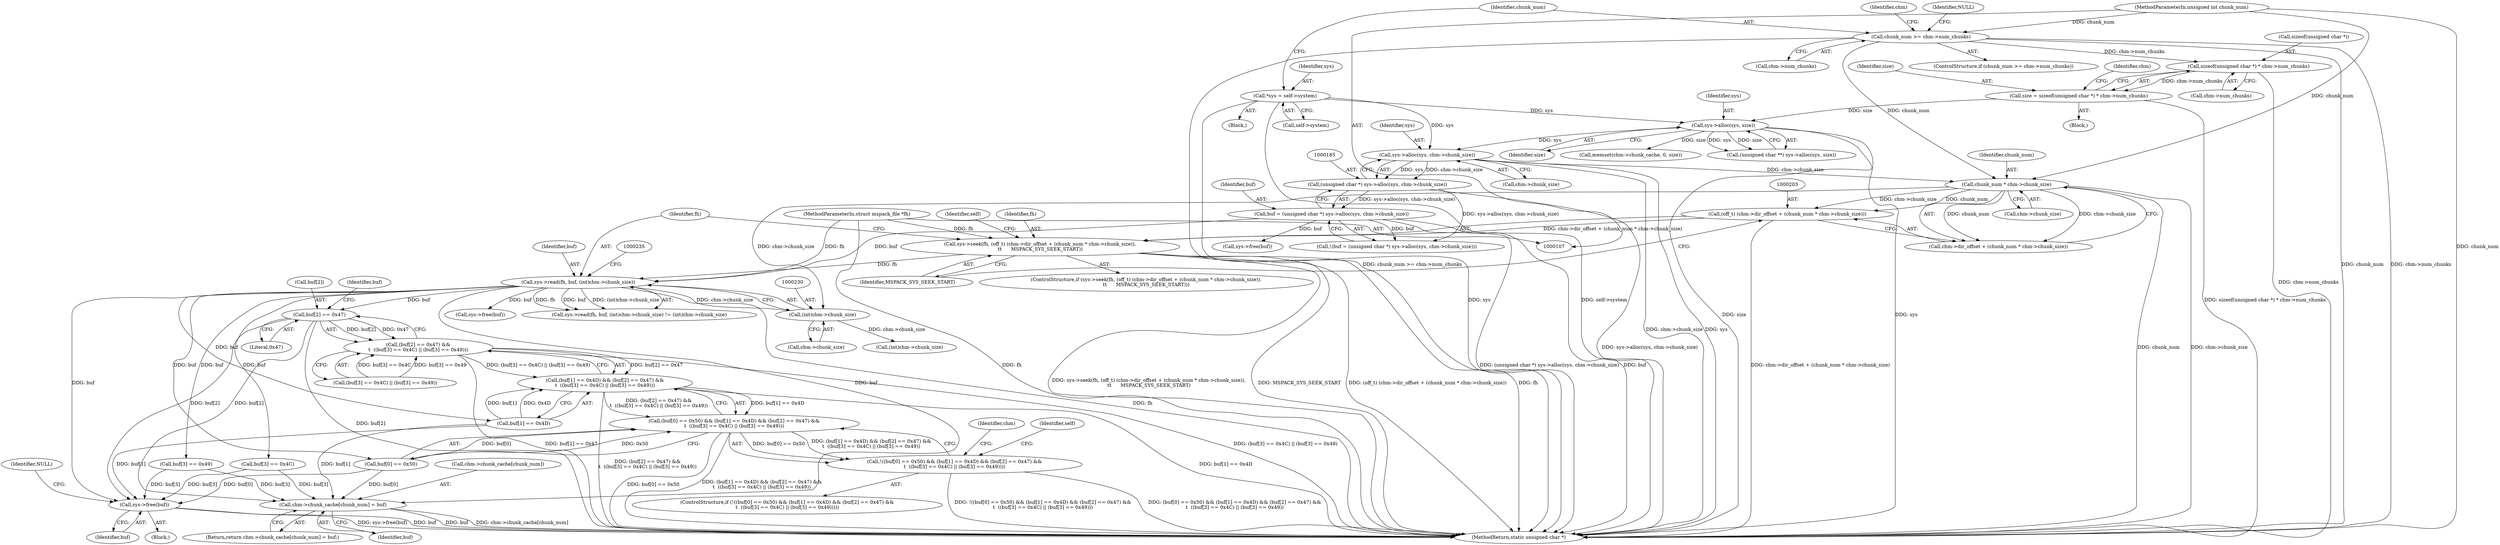 digraph "0_libmspack_72e70a921f0f07fee748aec2274b30784e1d312a_0@array" {
"1000264" [label="(Call,buf[2] == 0x47)"];
"1000226" [label="(Call,sys->read(fh, buf, (int)chm->chunk_size))"];
"1000200" [label="(Call,sys->seek(fh, (off_t) (chm->dir_offset + (chunk_num * chm->chunk_size)),\n\t\t      MSPACK_SYS_SEEK_START))"];
"1000110" [label="(MethodParameterIn,struct mspack_file *fh)"];
"1000202" [label="(Call,(off_t) (chm->dir_offset + (chunk_num * chm->chunk_size)))"];
"1000208" [label="(Call,chunk_num * chm->chunk_size)"];
"1000121" [label="(Call,chunk_num >= chm->num_chunks)"];
"1000111" [label="(MethodParameterIn,unsigned int chunk_num)"];
"1000186" [label="(Call,sys->alloc(sys, chm->chunk_size))"];
"1000151" [label="(Call,sys->alloc(sys, size))"];
"1000114" [label="(Call,*sys = self->system)"];
"1000135" [label="(Call,size = sizeof(unsigned char *) * chm->num_chunks)"];
"1000137" [label="(Call,sizeof(unsigned char *) * chm->num_chunks)"];
"1000182" [label="(Call,buf = (unsigned char *) sys->alloc(sys, chm->chunk_size))"];
"1000184" [label="(Call,(unsigned char *) sys->alloc(sys, chm->chunk_size))"];
"1000229" [label="(Call,(int)chm->chunk_size)"];
"1000263" [label="(Call,(buf[2] == 0x47) &&\n\t  ((buf[3] == 0x4C) || (buf[3] == 0x49)))"];
"1000257" [label="(Call,(buf[1] == 0x4D) && (buf[2] == 0x47) &&\n\t  ((buf[3] == 0x4C) || (buf[3] == 0x49)))"];
"1000251" [label="(Call,(buf[0] == 0x50) && (buf[1] == 0x4D) && (buf[2] == 0x47) &&\n\t  ((buf[3] == 0x4C) || (buf[3] == 0x49)))"];
"1000250" [label="(Call,!((buf[0] == 0x50) && (buf[1] == 0x4D) && (buf[2] == 0x47) &&\n\t  ((buf[3] == 0x4C) || (buf[3] == 0x49))))"];
"1000286" [label="(Call,sys->free(buf))"];
"1000291" [label="(Call,chm->chunk_cache[chunk_num] = buf)"];
"1000140" [label="(Call,chm->num_chunks)"];
"1000292" [label="(Call,chm->chunk_cache[chunk_num])"];
"1000112" [label="(Block,)"];
"1000272" [label="(Identifier,buf)"];
"1000275" [label="(Call,buf[3] == 0x49)"];
"1000122" [label="(Identifier,chunk_num)"];
"1000231" [label="(Call,chm->chunk_size)"];
"1000269" [label="(Call,(buf[3] == 0x4C) || (buf[3] == 0x49))"];
"1000229" [label="(Call,(int)chm->chunk_size)"];
"1000183" [label="(Identifier,buf)"];
"1000280" [label="(Block,)"];
"1000116" [label="(Call,self->system)"];
"1000245" [label="(Call,sys->free(buf))"];
"1000251" [label="(Call,(buf[0] == 0x50) && (buf[1] == 0x4D) && (buf[2] == 0x47) &&\n\t  ((buf[3] == 0x4C) || (buf[3] == 0x49)))"];
"1000114" [label="(Call,*sys = self->system)"];
"1000227" [label="(Identifier,fh)"];
"1000200" [label="(Call,sys->seek(fh, (off_t) (chm->dir_offset + (chunk_num * chm->chunk_size)),\n\t\t      MSPACK_SYS_SEEK_START))"];
"1000263" [label="(Call,(buf[2] == 0x47) &&\n\t  ((buf[3] == 0x4C) || (buf[3] == 0x49)))"];
"1000152" [label="(Identifier,sys)"];
"1000111" [label="(MethodParameterIn,unsigned int chunk_num)"];
"1000270" [label="(Call,buf[3] == 0x4C)"];
"1000187" [label="(Identifier,sys)"];
"1000147" [label="(Identifier,chm)"];
"1000286" [label="(Call,sys->free(buf))"];
"1000213" [label="(Identifier,MSPACK_SYS_SEEK_START)"];
"1000252" [label="(Call,buf[0] == 0x50)"];
"1000249" [label="(ControlStructure,if (!((buf[0] == 0x50) && (buf[1] == 0x4D) && (buf[2] == 0x47) &&\n\t  ((buf[3] == 0x4C) || (buf[3] == 0x49)))))"];
"1000294" [label="(Identifier,chm)"];
"1000225" [label="(Call,sys->read(fh, buf, (int)chm->chunk_size) != (int)chm->chunk_size)"];
"1000133" [label="(Block,)"];
"1000208" [label="(Call,chunk_num * chm->chunk_size)"];
"1000209" [label="(Identifier,chunk_num)"];
"1000283" [label="(Identifier,self)"];
"1000186" [label="(Call,sys->alloc(sys, chm->chunk_size))"];
"1000151" [label="(Call,sys->alloc(sys, size))"];
"1000226" [label="(Call,sys->read(fh, buf, (int)chm->chunk_size))"];
"1000110" [label="(MethodParameterIn,struct mspack_file *fh)"];
"1000210" [label="(Call,chm->chunk_size)"];
"1000181" [label="(Call,!(buf = (unsigned char *) sys->alloc(sys, chm->chunk_size)))"];
"1000287" [label="(Identifier,buf)"];
"1000131" [label="(Identifier,chm)"];
"1000136" [label="(Identifier,size)"];
"1000264" [label="(Call,buf[2] == 0x47)"];
"1000199" [label="(ControlStructure,if (sys->seek(fh, (off_t) (chm->dir_offset + (chunk_num * chm->chunk_size)),\n\t\t      MSPACK_SYS_SEEK_START)))"];
"1000115" [label="(Identifier,sys)"];
"1000138" [label="(Call,sizeof(unsigned char *))"];
"1000137" [label="(Call,sizeof(unsigned char *) * chm->num_chunks)"];
"1000289" [label="(Identifier,NULL)"];
"1000149" [label="(Call,(unsigned char **) sys->alloc(sys, size))"];
"1000202" [label="(Call,(off_t) (chm->dir_offset + (chunk_num * chm->chunk_size)))"];
"1000217" [label="(Identifier,self)"];
"1000121" [label="(Call,chunk_num >= chm->num_chunks)"];
"1000153" [label="(Identifier,size)"];
"1000162" [label="(Call,memset(chm->chunk_cache, 0, size))"];
"1000265" [label="(Call,buf[2])"];
"1000188" [label="(Call,chm->chunk_size)"];
"1000123" [label="(Call,chm->num_chunks)"];
"1000204" [label="(Call,chm->dir_offset + (chunk_num * chm->chunk_size))"];
"1000220" [label="(Call,sys->free(buf))"];
"1000135" [label="(Call,size = sizeof(unsigned char *) * chm->num_chunks)"];
"1000201" [label="(Identifier,fh)"];
"1000228" [label="(Identifier,buf)"];
"1000184" [label="(Call,(unsigned char *) sys->alloc(sys, chm->chunk_size))"];
"1000291" [label="(Call,chm->chunk_cache[chunk_num] = buf)"];
"1000127" [label="(Identifier,NULL)"];
"1000234" [label="(Call,(int)chm->chunk_size)"];
"1000120" [label="(ControlStructure,if (chunk_num >= chm->num_chunks))"];
"1000250" [label="(Call,!((buf[0] == 0x50) && (buf[1] == 0x4D) && (buf[2] == 0x47) &&\n\t  ((buf[3] == 0x4C) || (buf[3] == 0x49))))"];
"1000182" [label="(Call,buf = (unsigned char *) sys->alloc(sys, chm->chunk_size))"];
"1000298" [label="(MethodReturn,static unsigned char *)"];
"1000257" [label="(Call,(buf[1] == 0x4D) && (buf[2] == 0x47) &&\n\t  ((buf[3] == 0x4C) || (buf[3] == 0x49)))"];
"1000258" [label="(Call,buf[1] == 0x4D)"];
"1000290" [label="(Return,return chm->chunk_cache[chunk_num] = buf;)"];
"1000268" [label="(Literal,0x47)"];
"1000297" [label="(Identifier,buf)"];
"1000264" -> "1000263"  [label="AST: "];
"1000264" -> "1000268"  [label="CFG: "];
"1000265" -> "1000264"  [label="AST: "];
"1000268" -> "1000264"  [label="AST: "];
"1000272" -> "1000264"  [label="CFG: "];
"1000263" -> "1000264"  [label="CFG: "];
"1000264" -> "1000298"  [label="DDG: buf[2]"];
"1000264" -> "1000263"  [label="DDG: buf[2]"];
"1000264" -> "1000263"  [label="DDG: 0x47"];
"1000226" -> "1000264"  [label="DDG: buf"];
"1000264" -> "1000286"  [label="DDG: buf[2]"];
"1000264" -> "1000291"  [label="DDG: buf[2]"];
"1000226" -> "1000225"  [label="AST: "];
"1000226" -> "1000229"  [label="CFG: "];
"1000227" -> "1000226"  [label="AST: "];
"1000228" -> "1000226"  [label="AST: "];
"1000229" -> "1000226"  [label="AST: "];
"1000235" -> "1000226"  [label="CFG: "];
"1000226" -> "1000298"  [label="DDG: fh"];
"1000226" -> "1000225"  [label="DDG: fh"];
"1000226" -> "1000225"  [label="DDG: buf"];
"1000226" -> "1000225"  [label="DDG: (int)chm->chunk_size"];
"1000200" -> "1000226"  [label="DDG: fh"];
"1000110" -> "1000226"  [label="DDG: fh"];
"1000182" -> "1000226"  [label="DDG: buf"];
"1000229" -> "1000226"  [label="DDG: chm->chunk_size"];
"1000226" -> "1000245"  [label="DDG: buf"];
"1000226" -> "1000252"  [label="DDG: buf"];
"1000226" -> "1000258"  [label="DDG: buf"];
"1000226" -> "1000270"  [label="DDG: buf"];
"1000226" -> "1000275"  [label="DDG: buf"];
"1000226" -> "1000286"  [label="DDG: buf"];
"1000226" -> "1000291"  [label="DDG: buf"];
"1000200" -> "1000199"  [label="AST: "];
"1000200" -> "1000213"  [label="CFG: "];
"1000201" -> "1000200"  [label="AST: "];
"1000202" -> "1000200"  [label="AST: "];
"1000213" -> "1000200"  [label="AST: "];
"1000217" -> "1000200"  [label="CFG: "];
"1000227" -> "1000200"  [label="CFG: "];
"1000200" -> "1000298"  [label="DDG: fh"];
"1000200" -> "1000298"  [label="DDG: sys->seek(fh, (off_t) (chm->dir_offset + (chunk_num * chm->chunk_size)),\n\t\t      MSPACK_SYS_SEEK_START)"];
"1000200" -> "1000298"  [label="DDG: MSPACK_SYS_SEEK_START"];
"1000200" -> "1000298"  [label="DDG: (off_t) (chm->dir_offset + (chunk_num * chm->chunk_size))"];
"1000110" -> "1000200"  [label="DDG: fh"];
"1000202" -> "1000200"  [label="DDG: chm->dir_offset + (chunk_num * chm->chunk_size)"];
"1000110" -> "1000107"  [label="AST: "];
"1000110" -> "1000298"  [label="DDG: fh"];
"1000202" -> "1000204"  [label="CFG: "];
"1000203" -> "1000202"  [label="AST: "];
"1000204" -> "1000202"  [label="AST: "];
"1000213" -> "1000202"  [label="CFG: "];
"1000202" -> "1000298"  [label="DDG: chm->dir_offset + (chunk_num * chm->chunk_size)"];
"1000208" -> "1000202"  [label="DDG: chunk_num"];
"1000208" -> "1000202"  [label="DDG: chm->chunk_size"];
"1000208" -> "1000204"  [label="AST: "];
"1000208" -> "1000210"  [label="CFG: "];
"1000209" -> "1000208"  [label="AST: "];
"1000210" -> "1000208"  [label="AST: "];
"1000204" -> "1000208"  [label="CFG: "];
"1000208" -> "1000298"  [label="DDG: chunk_num"];
"1000208" -> "1000298"  [label="DDG: chm->chunk_size"];
"1000208" -> "1000204"  [label="DDG: chunk_num"];
"1000208" -> "1000204"  [label="DDG: chm->chunk_size"];
"1000121" -> "1000208"  [label="DDG: chunk_num"];
"1000111" -> "1000208"  [label="DDG: chunk_num"];
"1000186" -> "1000208"  [label="DDG: chm->chunk_size"];
"1000208" -> "1000229"  [label="DDG: chm->chunk_size"];
"1000121" -> "1000120"  [label="AST: "];
"1000121" -> "1000123"  [label="CFG: "];
"1000122" -> "1000121"  [label="AST: "];
"1000123" -> "1000121"  [label="AST: "];
"1000127" -> "1000121"  [label="CFG: "];
"1000131" -> "1000121"  [label="CFG: "];
"1000121" -> "1000298"  [label="DDG: chm->num_chunks"];
"1000121" -> "1000298"  [label="DDG: chunk_num >= chm->num_chunks"];
"1000121" -> "1000298"  [label="DDG: chunk_num"];
"1000111" -> "1000121"  [label="DDG: chunk_num"];
"1000121" -> "1000137"  [label="DDG: chm->num_chunks"];
"1000111" -> "1000107"  [label="AST: "];
"1000111" -> "1000298"  [label="DDG: chunk_num"];
"1000186" -> "1000184"  [label="AST: "];
"1000186" -> "1000188"  [label="CFG: "];
"1000187" -> "1000186"  [label="AST: "];
"1000188" -> "1000186"  [label="AST: "];
"1000184" -> "1000186"  [label="CFG: "];
"1000186" -> "1000298"  [label="DDG: chm->chunk_size"];
"1000186" -> "1000298"  [label="DDG: sys"];
"1000186" -> "1000184"  [label="DDG: sys"];
"1000186" -> "1000184"  [label="DDG: chm->chunk_size"];
"1000151" -> "1000186"  [label="DDG: sys"];
"1000114" -> "1000186"  [label="DDG: sys"];
"1000151" -> "1000149"  [label="AST: "];
"1000151" -> "1000153"  [label="CFG: "];
"1000152" -> "1000151"  [label="AST: "];
"1000153" -> "1000151"  [label="AST: "];
"1000149" -> "1000151"  [label="CFG: "];
"1000151" -> "1000298"  [label="DDG: size"];
"1000151" -> "1000298"  [label="DDG: sys"];
"1000151" -> "1000149"  [label="DDG: sys"];
"1000151" -> "1000149"  [label="DDG: size"];
"1000114" -> "1000151"  [label="DDG: sys"];
"1000135" -> "1000151"  [label="DDG: size"];
"1000151" -> "1000162"  [label="DDG: size"];
"1000114" -> "1000112"  [label="AST: "];
"1000114" -> "1000116"  [label="CFG: "];
"1000115" -> "1000114"  [label="AST: "];
"1000116" -> "1000114"  [label="AST: "];
"1000122" -> "1000114"  [label="CFG: "];
"1000114" -> "1000298"  [label="DDG: sys"];
"1000114" -> "1000298"  [label="DDG: self->system"];
"1000135" -> "1000133"  [label="AST: "];
"1000135" -> "1000137"  [label="CFG: "];
"1000136" -> "1000135"  [label="AST: "];
"1000137" -> "1000135"  [label="AST: "];
"1000147" -> "1000135"  [label="CFG: "];
"1000135" -> "1000298"  [label="DDG: sizeof(unsigned char *) * chm->num_chunks"];
"1000137" -> "1000135"  [label="DDG: chm->num_chunks"];
"1000137" -> "1000140"  [label="CFG: "];
"1000138" -> "1000137"  [label="AST: "];
"1000140" -> "1000137"  [label="AST: "];
"1000137" -> "1000298"  [label="DDG: chm->num_chunks"];
"1000182" -> "1000181"  [label="AST: "];
"1000182" -> "1000184"  [label="CFG: "];
"1000183" -> "1000182"  [label="AST: "];
"1000184" -> "1000182"  [label="AST: "];
"1000181" -> "1000182"  [label="CFG: "];
"1000182" -> "1000298"  [label="DDG: (unsigned char *) sys->alloc(sys, chm->chunk_size)"];
"1000182" -> "1000298"  [label="DDG: buf"];
"1000182" -> "1000181"  [label="DDG: buf"];
"1000184" -> "1000182"  [label="DDG: sys->alloc(sys, chm->chunk_size)"];
"1000182" -> "1000220"  [label="DDG: buf"];
"1000185" -> "1000184"  [label="AST: "];
"1000184" -> "1000298"  [label="DDG: sys->alloc(sys, chm->chunk_size)"];
"1000184" -> "1000181"  [label="DDG: sys->alloc(sys, chm->chunk_size)"];
"1000229" -> "1000231"  [label="CFG: "];
"1000230" -> "1000229"  [label="AST: "];
"1000231" -> "1000229"  [label="AST: "];
"1000229" -> "1000234"  [label="DDG: chm->chunk_size"];
"1000263" -> "1000257"  [label="AST: "];
"1000263" -> "1000269"  [label="CFG: "];
"1000269" -> "1000263"  [label="AST: "];
"1000257" -> "1000263"  [label="CFG: "];
"1000263" -> "1000298"  [label="DDG: (buf[3] == 0x4C) || (buf[3] == 0x49)"];
"1000263" -> "1000298"  [label="DDG: buf[2] == 0x47"];
"1000263" -> "1000257"  [label="DDG: buf[2] == 0x47"];
"1000263" -> "1000257"  [label="DDG: (buf[3] == 0x4C) || (buf[3] == 0x49)"];
"1000269" -> "1000263"  [label="DDG: buf[3] == 0x4C"];
"1000269" -> "1000263"  [label="DDG: buf[3] == 0x49"];
"1000257" -> "1000251"  [label="AST: "];
"1000257" -> "1000258"  [label="CFG: "];
"1000258" -> "1000257"  [label="AST: "];
"1000251" -> "1000257"  [label="CFG: "];
"1000257" -> "1000298"  [label="DDG: (buf[2] == 0x47) &&\n\t  ((buf[3] == 0x4C) || (buf[3] == 0x49))"];
"1000257" -> "1000298"  [label="DDG: buf[1] == 0x4D"];
"1000257" -> "1000251"  [label="DDG: buf[1] == 0x4D"];
"1000257" -> "1000251"  [label="DDG: (buf[2] == 0x47) &&\n\t  ((buf[3] == 0x4C) || (buf[3] == 0x49))"];
"1000258" -> "1000257"  [label="DDG: buf[1]"];
"1000258" -> "1000257"  [label="DDG: 0x4D"];
"1000251" -> "1000250"  [label="AST: "];
"1000251" -> "1000252"  [label="CFG: "];
"1000252" -> "1000251"  [label="AST: "];
"1000250" -> "1000251"  [label="CFG: "];
"1000251" -> "1000298"  [label="DDG: buf[0] == 0x50"];
"1000251" -> "1000298"  [label="DDG: (buf[1] == 0x4D) && (buf[2] == 0x47) &&\n\t  ((buf[3] == 0x4C) || (buf[3] == 0x49))"];
"1000251" -> "1000250"  [label="DDG: buf[0] == 0x50"];
"1000251" -> "1000250"  [label="DDG: (buf[1] == 0x4D) && (buf[2] == 0x47) &&\n\t  ((buf[3] == 0x4C) || (buf[3] == 0x49))"];
"1000252" -> "1000251"  [label="DDG: buf[0]"];
"1000252" -> "1000251"  [label="DDG: 0x50"];
"1000250" -> "1000249"  [label="AST: "];
"1000283" -> "1000250"  [label="CFG: "];
"1000294" -> "1000250"  [label="CFG: "];
"1000250" -> "1000298"  [label="DDG: (buf[0] == 0x50) && (buf[1] == 0x4D) && (buf[2] == 0x47) &&\n\t  ((buf[3] == 0x4C) || (buf[3] == 0x49))"];
"1000250" -> "1000298"  [label="DDG: !((buf[0] == 0x50) && (buf[1] == 0x4D) && (buf[2] == 0x47) &&\n\t  ((buf[3] == 0x4C) || (buf[3] == 0x49)))"];
"1000286" -> "1000280"  [label="AST: "];
"1000286" -> "1000287"  [label="CFG: "];
"1000287" -> "1000286"  [label="AST: "];
"1000289" -> "1000286"  [label="CFG: "];
"1000286" -> "1000298"  [label="DDG: sys->free(buf)"];
"1000286" -> "1000298"  [label="DDG: buf"];
"1000258" -> "1000286"  [label="DDG: buf[1]"];
"1000252" -> "1000286"  [label="DDG: buf[0]"];
"1000275" -> "1000286"  [label="DDG: buf[3]"];
"1000270" -> "1000286"  [label="DDG: buf[3]"];
"1000291" -> "1000290"  [label="AST: "];
"1000291" -> "1000297"  [label="CFG: "];
"1000292" -> "1000291"  [label="AST: "];
"1000297" -> "1000291"  [label="AST: "];
"1000290" -> "1000291"  [label="CFG: "];
"1000291" -> "1000298"  [label="DDG: buf"];
"1000291" -> "1000298"  [label="DDG: chm->chunk_cache[chunk_num]"];
"1000258" -> "1000291"  [label="DDG: buf[1]"];
"1000252" -> "1000291"  [label="DDG: buf[0]"];
"1000275" -> "1000291"  [label="DDG: buf[3]"];
"1000270" -> "1000291"  [label="DDG: buf[3]"];
}
